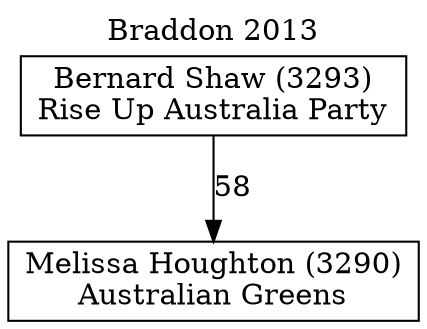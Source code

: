 // House preference flow
digraph "Melissa Houghton (3290)_Braddon_2013" {
	graph [label="Braddon 2013" labelloc=t mclimit=10]
	node [shape=box]
	"Bernard Shaw (3293)" [label="Bernard Shaw (3293)
Rise Up Australia Party"]
	"Melissa Houghton (3290)" [label="Melissa Houghton (3290)
Australian Greens"]
	"Bernard Shaw (3293)" -> "Melissa Houghton (3290)" [label=58]
}
